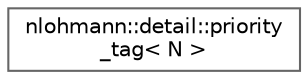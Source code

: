 digraph "Graphical Class Hierarchy"
{
 // LATEX_PDF_SIZE
  bgcolor="transparent";
  edge [fontname=Helvetica,fontsize=10,labelfontname=Helvetica,labelfontsize=10];
  node [fontname=Helvetica,fontsize=10,shape=box,height=0.2,width=0.4];
  rankdir="LR";
  Node0 [id="Node000000",label="nlohmann::detail::priority\l_tag\< N \>",height=0.2,width=0.4,color="grey40", fillcolor="white", style="filled",URL="$structnlohmann_1_1detail_1_1priority__tag.html",tooltip=" "];
}
